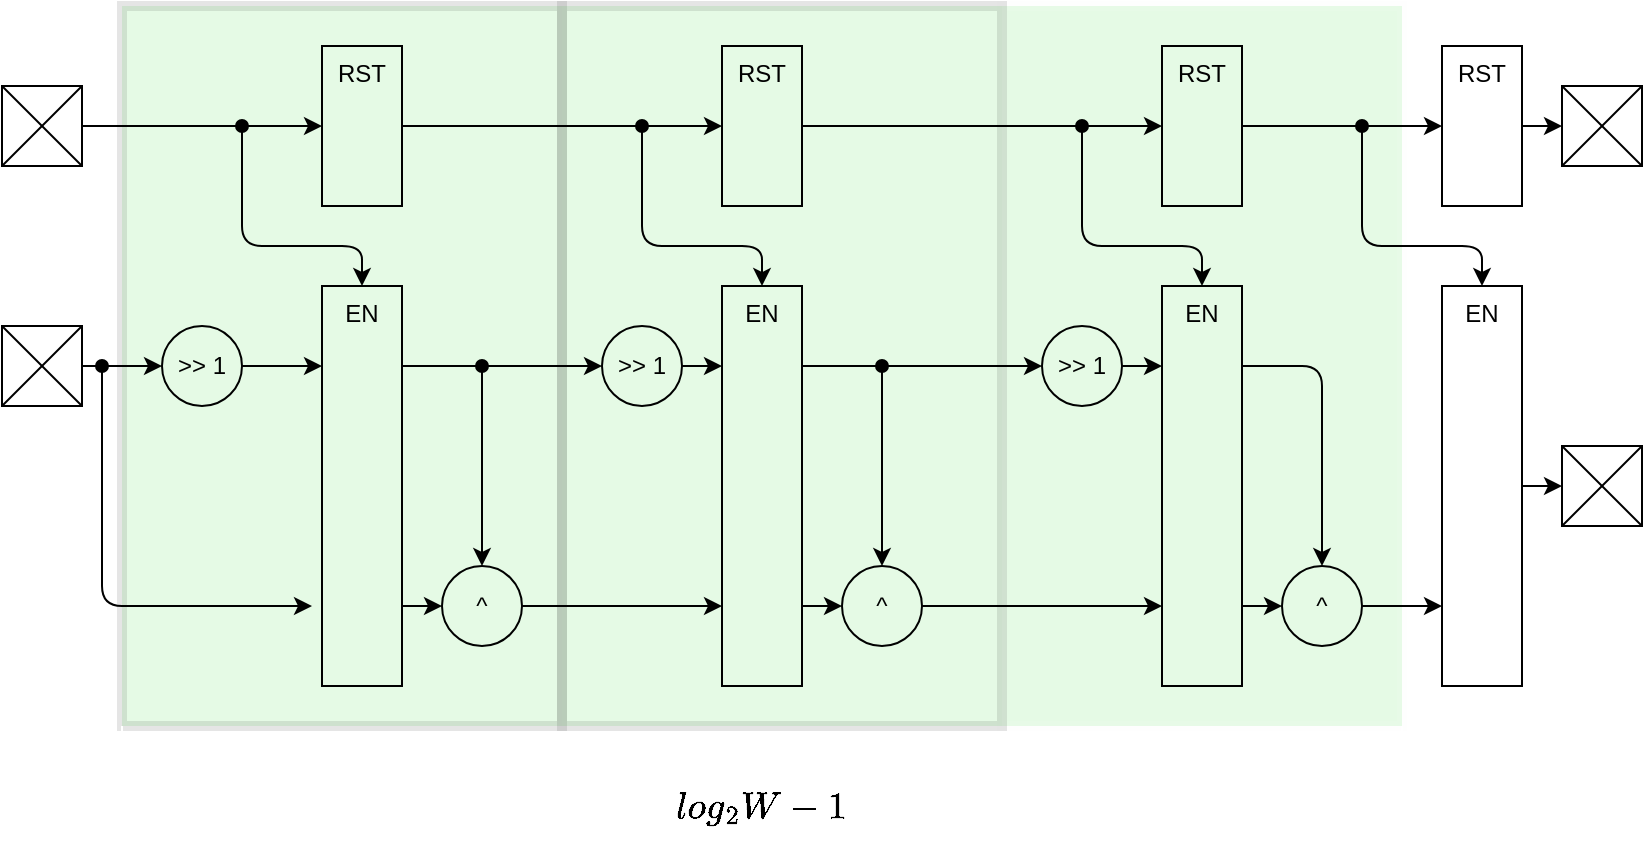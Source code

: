 <mxfile>
    <diagram id="4i5FrUjJHPsOPsDg4fuU" name="Page-1">
        <mxGraphModel dx="614" dy="244" grid="1" gridSize="10" guides="1" tooltips="1" connect="1" arrows="1" fold="1" page="1" pageScale="1" pageWidth="850" pageHeight="1100" math="1" shadow="0">
            <root>
                <mxCell id="0"/>
                <mxCell id="1" parent="0"/>
                <mxCell id="155" value="" style="rounded=0;whiteSpace=wrap;html=1;strokeColor=#F0F0F0;fontSize=12;fillColor=#00CC00;opacity=10;strokeWidth=5;" parent="1" vertex="1">
                    <mxGeometry x="520" y="220" width="200" height="360" as="geometry"/>
                </mxCell>
                <mxCell id="153" value="" style="rounded=0;whiteSpace=wrap;html=1;strokeColor=default;fontSize=12;fillColor=#00CC00;opacity=10;strokeWidth=5;" parent="1" vertex="1">
                    <mxGeometry x="80" y="220" width="220" height="360" as="geometry"/>
                </mxCell>
                <mxCell id="154" value="" style="rounded=0;whiteSpace=wrap;html=1;strokeColor=default;fontSize=12;fillColor=#00CC00;opacity=10;strokeWidth=5;" parent="1" vertex="1">
                    <mxGeometry x="300" y="220" width="220" height="360" as="geometry"/>
                </mxCell>
                <mxCell id="5" style="edgeStyle=none;html=1;exitX=1;exitY=0.5;exitDx=0;exitDy=0;entryX=0;entryY=0.2;entryDx=0;entryDy=0;entryPerimeter=0;" parent="1" source="3" target="4" edge="1">
                    <mxGeometry relative="1" as="geometry"/>
                </mxCell>
                <mxCell id="3" value="&amp;gt;&amp;gt; 1" style="ellipse;whiteSpace=wrap;html=1;aspect=fixed;fillColor=none;" parent="1" vertex="1">
                    <mxGeometry x="100" y="380" width="40" height="40" as="geometry"/>
                </mxCell>
                <mxCell id="21" style="edgeStyle=none;html=1;exitX=1;exitY=0.2;exitDx=0;exitDy=0;entryX=0;entryY=0.5;entryDx=0;entryDy=0;exitPerimeter=0;" parent="1" source="4" target="32" edge="1">
                    <mxGeometry relative="1" as="geometry">
                        <mxPoint x="335" y="400" as="targetPoint"/>
                    </mxGeometry>
                </mxCell>
                <mxCell id="23" style="edgeStyle=orthogonalEdgeStyle;html=1;entryX=0.5;entryY=0;entryDx=0;entryDy=0;startArrow=oval;startFill=1;" parent="1" target="22" edge="1">
                    <mxGeometry relative="1" as="geometry">
                        <mxPoint x="260" y="400" as="sourcePoint"/>
                        <Array as="points">
                            <mxPoint x="260" y="450"/>
                            <mxPoint x="260" y="450"/>
                        </Array>
                    </mxGeometry>
                </mxCell>
                <mxCell id="4" value="EN" style="rounded=0;whiteSpace=wrap;html=1;fillColor=none;verticalAlign=top;points=[[0,0,0,0,0],[0,0.2,0,0,0],[0,0.25,0,0,0],[0,0.5,0,0,0],[0,0.75,0,0,0],[0,0.8,0,0,0],[0,1,0,0,0],[0.25,0,0,0,0],[0.25,1,0,0,0],[0.5,0,0,0,0],[0.5,1,0,0,0],[0.75,0,0,0,0],[0.75,1,0,0,0],[1,0,0,0,0],[1,0.2,0,0,0],[1,0.25,0,0,0],[1,0.5,0,0,0],[1,0.75,0,0,0],[1,0.8,0,0,0],[1,1,0,0,0]];" parent="1" vertex="1">
                    <mxGeometry x="180" y="360" width="40" height="200" as="geometry"/>
                </mxCell>
                <mxCell id="24" style="edgeStyle=none;html=1;exitX=1;exitY=0.8;exitDx=0;exitDy=0;entryX=0;entryY=0.5;entryDx=0;entryDy=0;exitPerimeter=0;" parent="1" source="4" target="22" edge="1">
                    <mxGeometry relative="1" as="geometry">
                        <mxPoint x="215" y="520" as="sourcePoint"/>
                    </mxGeometry>
                </mxCell>
                <mxCell id="10" value="" style="group" parent="1" vertex="1" connectable="0">
                    <mxGeometry x="20" y="380" width="40" height="40" as="geometry"/>
                </mxCell>
                <mxCell id="7" value="" style="rounded=0;whiteSpace=wrap;html=1;fillColor=none;" parent="10" vertex="1">
                    <mxGeometry width="40" height="40" as="geometry"/>
                </mxCell>
                <mxCell id="8" value="" style="endArrow=none;html=1;exitX=0;exitY=1;exitDx=0;exitDy=0;entryX=1;entryY=0;entryDx=0;entryDy=0;" parent="10" source="7" target="7" edge="1">
                    <mxGeometry width="50" height="50" relative="1" as="geometry">
                        <mxPoint x="20" y="-80" as="sourcePoint"/>
                        <mxPoint x="70" y="-130" as="targetPoint"/>
                    </mxGeometry>
                </mxCell>
                <mxCell id="9" value="" style="endArrow=none;html=1;exitX=0;exitY=0;exitDx=0;exitDy=0;entryX=1;entryY=1;entryDx=0;entryDy=0;" parent="10" source="7" target="7" edge="1">
                    <mxGeometry width="50" height="50" relative="1" as="geometry">
                        <mxPoint x="20" y="-80" as="sourcePoint"/>
                        <mxPoint x="70" y="-130" as="targetPoint"/>
                    </mxGeometry>
                </mxCell>
                <mxCell id="11" style="edgeStyle=none;html=1;exitX=1;exitY=0.5;exitDx=0;exitDy=0;entryX=0;entryY=0.5;entryDx=0;entryDy=0;" parent="1" source="7" target="3" edge="1">
                    <mxGeometry relative="1" as="geometry"/>
                </mxCell>
                <mxCell id="16" style="edgeStyle=orthogonalEdgeStyle;html=1;startArrow=oval;startFill=1;" parent="1" edge="1">
                    <mxGeometry relative="1" as="geometry">
                        <mxPoint x="70" y="400" as="sourcePoint"/>
                        <mxPoint x="175" y="520" as="targetPoint"/>
                        <Array as="points">
                            <mxPoint x="70" y="520"/>
                        </Array>
                    </mxGeometry>
                </mxCell>
                <mxCell id="29" style="edgeStyle=none;html=1;exitX=1;exitY=0.5;exitDx=0;exitDy=0;entryX=0;entryY=0.8;entryDx=0;entryDy=0;entryPerimeter=0;" parent="1" source="22" target="128" edge="1">
                    <mxGeometry relative="1" as="geometry">
                        <mxPoint x="415" y="520" as="targetPoint"/>
                    </mxGeometry>
                </mxCell>
                <mxCell id="22" value="^" style="ellipse;whiteSpace=wrap;html=1;aspect=fixed;fillColor=none;" parent="1" vertex="1">
                    <mxGeometry x="240" y="500" width="40" height="40" as="geometry"/>
                </mxCell>
                <mxCell id="31" style="edgeStyle=none;html=1;exitX=1;exitY=0.5;exitDx=0;exitDy=0;entryX=0;entryY=0.2;entryDx=0;entryDy=0;entryPerimeter=0;" parent="1" source="32" target="128" edge="1">
                    <mxGeometry relative="1" as="geometry">
                        <mxPoint x="415" y="400" as="targetPoint"/>
                    </mxGeometry>
                </mxCell>
                <mxCell id="32" value="&amp;gt;&amp;gt; 1" style="ellipse;whiteSpace=wrap;html=1;aspect=fixed;fillColor=none;" parent="1" vertex="1">
                    <mxGeometry x="320" y="380" width="40" height="40" as="geometry"/>
                </mxCell>
                <mxCell id="33" style="edgeStyle=none;html=1;exitX=1;exitY=0.2;exitDx=0;exitDy=0;entryX=0;entryY=0.5;entryDx=0;entryDy=0;exitPerimeter=0;" parent="1" source="128" target="59" edge="1">
                    <mxGeometry relative="1" as="geometry">
                        <mxPoint x="455" y="400" as="sourcePoint"/>
                        <mxPoint x="655" y="400" as="targetPoint"/>
                    </mxGeometry>
                </mxCell>
                <mxCell id="34" style="edgeStyle=orthogonalEdgeStyle;html=1;entryX=0.5;entryY=0;entryDx=0;entryDy=0;startArrow=oval;startFill=1;" parent="1" target="53" edge="1">
                    <mxGeometry relative="1" as="geometry">
                        <mxPoint x="460" y="400" as="sourcePoint"/>
                        <Array as="points">
                            <mxPoint x="460" y="400"/>
                        </Array>
                    </mxGeometry>
                </mxCell>
                <mxCell id="36" style="edgeStyle=none;html=1;exitX=1;exitY=0.8;exitDx=0;exitDy=0;entryX=0;entryY=0.5;entryDx=0;entryDy=0;exitPerimeter=0;" parent="1" source="128" target="53" edge="1">
                    <mxGeometry relative="1" as="geometry">
                        <mxPoint x="455" y="520" as="sourcePoint"/>
                    </mxGeometry>
                </mxCell>
                <mxCell id="52" style="edgeStyle=none;html=1;exitX=1;exitY=0.5;exitDx=0;exitDy=0;entryX=0;entryY=0.8;entryDx=0;entryDy=0;entryPerimeter=0;" parent="1" source="53" target="129" edge="1">
                    <mxGeometry relative="1" as="geometry">
                        <mxPoint x="655" y="520" as="targetPoint"/>
                    </mxGeometry>
                </mxCell>
                <mxCell id="53" value="^" style="ellipse;whiteSpace=wrap;html=1;aspect=fixed;fillColor=none;" parent="1" vertex="1">
                    <mxGeometry x="440" y="500" width="40" height="40" as="geometry"/>
                </mxCell>
                <mxCell id="58" style="edgeStyle=none;html=1;exitX=1;exitY=0.5;exitDx=0;exitDy=0;entryX=0;entryY=0.2;entryDx=0;entryDy=0;entryPerimeter=0;" parent="1" source="59" target="129" edge="1">
                    <mxGeometry relative="1" as="geometry">
                        <mxPoint x="675" y="400" as="sourcePoint"/>
                        <mxPoint x="835" y="400" as="targetPoint"/>
                    </mxGeometry>
                </mxCell>
                <mxCell id="59" value="&amp;gt;&amp;gt; 1" style="ellipse;whiteSpace=wrap;html=1;aspect=fixed;fillColor=none;" parent="1" vertex="1">
                    <mxGeometry x="540" y="380" width="40" height="40" as="geometry"/>
                </mxCell>
                <mxCell id="61" style="edgeStyle=orthogonalEdgeStyle;html=1;entryX=0.5;entryY=0;entryDx=0;entryDy=0;startArrow=none;startFill=0;rounded=1;exitX=1;exitY=0.2;exitDx=0;exitDy=0;exitPerimeter=0;" parent="1" source="129" target="80" edge="1">
                    <mxGeometry relative="1" as="geometry">
                        <mxPoint x="675" y="400" as="sourcePoint"/>
                        <Array as="points">
                            <mxPoint x="680" y="400"/>
                        </Array>
                    </mxGeometry>
                </mxCell>
                <mxCell id="63" style="edgeStyle=none;html=1;exitX=1;exitY=0.8;exitDx=0;exitDy=0;entryX=0;entryY=0.5;entryDx=0;entryDy=0;exitPerimeter=0;" parent="1" source="129" target="80" edge="1">
                    <mxGeometry relative="1" as="geometry">
                        <mxPoint x="875" y="520" as="sourcePoint"/>
                    </mxGeometry>
                </mxCell>
                <mxCell id="116" style="edgeStyle=orthogonalEdgeStyle;rounded=1;html=1;exitX=1;exitY=0.5;exitDx=0;exitDy=0;entryX=0;entryY=0.8;entryDx=0;entryDy=0;fontSize=12;startArrow=none;startFill=0;entryPerimeter=0;" parent="1" source="80" target="148" edge="1">
                    <mxGeometry relative="1" as="geometry">
                        <mxPoint x="835" y="460" as="targetPoint"/>
                        <Array as="points"/>
                    </mxGeometry>
                </mxCell>
                <mxCell id="80" value="^" style="ellipse;whiteSpace=wrap;html=1;aspect=fixed;fillColor=none;" parent="1" vertex="1">
                    <mxGeometry x="660" y="500" width="40" height="40" as="geometry"/>
                </mxCell>
                <mxCell id="117" style="edgeStyle=orthogonalEdgeStyle;rounded=1;html=1;exitX=1;exitY=0.5;exitDx=0;exitDy=0;entryX=0;entryY=0.5;entryDx=0;entryDy=0;fontSize=12;startArrow=none;startFill=0;exitPerimeter=0;" parent="1" source="148" target="157" edge="1">
                    <mxGeometry relative="1" as="geometry">
                        <mxPoint x="875" y="460" as="sourcePoint"/>
                        <mxPoint x="895" y="460.0" as="targetPoint"/>
                    </mxGeometry>
                </mxCell>
                <mxCell id="131" style="edgeStyle=orthogonalEdgeStyle;rounded=1;html=1;exitX=1;exitY=0.5;exitDx=0;exitDy=0;entryX=0;entryY=0.5;entryDx=0;entryDy=0;fontSize=12;startArrow=none;startFill=0;" parent="1" source="118" target="130" edge="1">
                    <mxGeometry relative="1" as="geometry"/>
                </mxCell>
                <mxCell id="118" value="RST" style="rounded=0;whiteSpace=wrap;html=1;fillColor=none;verticalAlign=top;" parent="1" vertex="1">
                    <mxGeometry x="180" y="240" width="40" height="80" as="geometry"/>
                </mxCell>
                <mxCell id="119" value="" style="group" parent="1" vertex="1" connectable="0">
                    <mxGeometry x="20" y="260" width="40" height="40" as="geometry"/>
                </mxCell>
                <mxCell id="120" value="" style="rounded=0;whiteSpace=wrap;html=1;fillColor=none;" parent="119" vertex="1">
                    <mxGeometry width="40" height="40" as="geometry"/>
                </mxCell>
                <mxCell id="121" value="" style="endArrow=none;html=1;exitX=0;exitY=1;exitDx=0;exitDy=0;entryX=1;entryY=0;entryDx=0;entryDy=0;" parent="119" source="120" target="120" edge="1">
                    <mxGeometry width="50" height="50" relative="1" as="geometry">
                        <mxPoint x="20" y="-80" as="sourcePoint"/>
                        <mxPoint x="70" y="-130" as="targetPoint"/>
                    </mxGeometry>
                </mxCell>
                <mxCell id="122" value="" style="endArrow=none;html=1;exitX=0;exitY=0;exitDx=0;exitDy=0;entryX=1;entryY=1;entryDx=0;entryDy=0;" parent="119" source="120" target="120" edge="1">
                    <mxGeometry width="50" height="50" relative="1" as="geometry">
                        <mxPoint x="20" y="-80" as="sourcePoint"/>
                        <mxPoint x="70" y="-130" as="targetPoint"/>
                    </mxGeometry>
                </mxCell>
                <mxCell id="123" style="edgeStyle=orthogonalEdgeStyle;rounded=1;html=1;exitX=1;exitY=0.5;exitDx=0;exitDy=0;entryX=0;entryY=0.5;entryDx=0;entryDy=0;fontSize=12;startArrow=none;startFill=0;" parent="1" source="120" target="118" edge="1">
                    <mxGeometry relative="1" as="geometry"/>
                </mxCell>
                <mxCell id="127" style="edgeStyle=orthogonalEdgeStyle;rounded=1;html=1;entryX=0.5;entryY=0;entryDx=0;entryDy=0;fontSize=12;startArrow=oval;startFill=1;" parent="1" target="4" edge="1">
                    <mxGeometry relative="1" as="geometry">
                        <mxPoint x="140" y="280" as="sourcePoint"/>
                        <Array as="points">
                            <mxPoint x="140" y="340"/>
                            <mxPoint x="200" y="340"/>
                        </Array>
                    </mxGeometry>
                </mxCell>
                <mxCell id="128" value="EN" style="rounded=0;whiteSpace=wrap;html=1;fillColor=none;verticalAlign=top;points=[[0,0,0,0,0],[0,0.2,0,0,0],[0,0.25,0,0,0],[0,0.5,0,0,0],[0,0.75,0,0,0],[0,0.8,0,0,0],[0,1,0,0,0],[0.25,0,0,0,0],[0.25,1,0,0,0],[0.5,0,0,0,0],[0.5,1,0,0,0],[0.75,0,0,0,0],[0.75,1,0,0,0],[1,0,0,0,0],[1,0.2,0,0,0],[1,0.25,0,0,0],[1,0.5,0,0,0],[1,0.75,0,0,0],[1,0.8,0,0,0],[1,1,0,0,0]];" parent="1" vertex="1">
                    <mxGeometry x="380" y="360" width="40" height="200" as="geometry"/>
                </mxCell>
                <mxCell id="129" value="EN" style="rounded=0;whiteSpace=wrap;html=1;fillColor=none;verticalAlign=top;points=[[0,0,0,0,0],[0,0.2,0,0,0],[0,0.25,0,0,0],[0,0.5,0,0,0],[0,0.75,0,0,0],[0,0.8,0,0,0],[0,1,0,0,0],[0.25,0,0,0,0],[0.25,1,0,0,0],[0.5,0,0,0,0],[0.5,1,0,0,0],[0.75,0,0,0,0],[0.75,1,0,0,0],[1,0,0,0,0],[1,0.2,0,0,0],[1,0.25,0,0,0],[1,0.5,0,0,0],[1,0.75,0,0,0],[1,0.8,0,0,0],[1,1,0,0,0]];" parent="1" vertex="1">
                    <mxGeometry x="600" y="360" width="40" height="200" as="geometry"/>
                </mxCell>
                <mxCell id="133" style="edgeStyle=orthogonalEdgeStyle;rounded=1;html=1;exitX=1;exitY=0.5;exitDx=0;exitDy=0;entryX=0;entryY=0.5;entryDx=0;entryDy=0;fontSize=12;startArrow=none;startFill=0;" parent="1" source="130" target="132" edge="1">
                    <mxGeometry relative="1" as="geometry"/>
                </mxCell>
                <mxCell id="130" value="RST" style="rounded=0;whiteSpace=wrap;html=1;fillColor=none;verticalAlign=top;" parent="1" vertex="1">
                    <mxGeometry x="380" y="240" width="40" height="80" as="geometry"/>
                </mxCell>
                <mxCell id="134" style="edgeStyle=orthogonalEdgeStyle;rounded=1;html=1;exitX=1;exitY=0.5;exitDx=0;exitDy=0;fontSize=12;startArrow=none;startFill=0;entryX=0;entryY=0.5;entryDx=0;entryDy=0;" parent="1" source="132" target="139" edge="1">
                    <mxGeometry relative="1" as="geometry">
                        <mxPoint x="1075" y="279.957" as="targetPoint"/>
                    </mxGeometry>
                </mxCell>
                <mxCell id="132" value="RST" style="rounded=0;whiteSpace=wrap;html=1;fillColor=none;verticalAlign=top;" parent="1" vertex="1">
                    <mxGeometry x="600" y="240" width="40" height="80" as="geometry"/>
                </mxCell>
                <mxCell id="140" style="edgeStyle=orthogonalEdgeStyle;rounded=1;html=1;exitX=1;exitY=0.5;exitDx=0;exitDy=0;entryX=0;entryY=0.5;entryDx=0;entryDy=0;fontSize=12;startArrow=none;startFill=0;" parent="1" source="139" target="161" edge="1">
                    <mxGeometry relative="1" as="geometry">
                        <mxPoint x="895" y="280" as="targetPoint"/>
                    </mxGeometry>
                </mxCell>
                <mxCell id="139" value="RST" style="rounded=0;whiteSpace=wrap;html=1;fillColor=none;verticalAlign=top;" parent="1" vertex="1">
                    <mxGeometry x="740" y="240" width="40" height="80" as="geometry"/>
                </mxCell>
                <mxCell id="141" style="edgeStyle=orthogonalEdgeStyle;rounded=1;html=1;entryX=0.5;entryY=0;entryDx=0;entryDy=0;fontSize=12;startArrow=oval;startFill=1;entryPerimeter=0;" parent="1" target="128" edge="1">
                    <mxGeometry relative="1" as="geometry">
                        <mxPoint x="340" y="280" as="sourcePoint"/>
                        <mxPoint x="395" y="360" as="targetPoint"/>
                        <Array as="points">
                            <mxPoint x="340" y="340"/>
                            <mxPoint x="400" y="340"/>
                        </Array>
                    </mxGeometry>
                </mxCell>
                <mxCell id="142" style="edgeStyle=orthogonalEdgeStyle;rounded=1;html=1;fontSize=12;startArrow=oval;startFill=1;entryX=0.5;entryY=0;entryDx=0;entryDy=0;entryPerimeter=0;" parent="1" target="129" edge="1">
                    <mxGeometry relative="1" as="geometry">
                        <mxPoint x="560" y="280" as="sourcePoint"/>
                        <mxPoint x="855" y="360" as="targetPoint"/>
                        <Array as="points">
                            <mxPoint x="560" y="340"/>
                            <mxPoint x="620" y="340"/>
                        </Array>
                    </mxGeometry>
                </mxCell>
                <mxCell id="143" style="edgeStyle=orthogonalEdgeStyle;rounded=1;html=1;fontSize=12;startArrow=oval;startFill=1;entryX=0.5;entryY=0;entryDx=0;entryDy=0;entryPerimeter=0;" parent="1" target="148" edge="1">
                    <mxGeometry relative="1" as="geometry">
                        <mxPoint x="700" y="280" as="sourcePoint"/>
                        <mxPoint x="855" y="360" as="targetPoint"/>
                        <Array as="points">
                            <mxPoint x="700" y="340"/>
                            <mxPoint x="760" y="340"/>
                        </Array>
                    </mxGeometry>
                </mxCell>
                <mxCell id="148" value="EN" style="rounded=0;whiteSpace=wrap;html=1;fillColor=none;verticalAlign=top;points=[[0,0,0,0,0],[0,0.2,0,0,0],[0,0.25,0,0,0],[0,0.5,0,0,0],[0,0.75,0,0,0],[0,0.8,0,0,0],[0,1,0,0,0],[0.25,0,0,0,0],[0.25,1,0,0,0],[0.5,0,0,0,0],[0.5,1,0,0,0],[0.75,0,0,0,0],[0.75,1,0,0,0],[1,0,0,0,0],[1,0.2,0,0,0],[1,0.25,0,0,0],[1,0.5,0,0,0],[1,0.75,0,0,0],[1,0.8,0,0,0],[1,1,0,0,0]];" parent="1" vertex="1">
                    <mxGeometry x="740" y="360" width="40" height="200" as="geometry"/>
                </mxCell>
                <mxCell id="156" value="" style="group" parent="1" vertex="1" connectable="0">
                    <mxGeometry x="800" y="440" width="40" height="40" as="geometry"/>
                </mxCell>
                <mxCell id="157" value="" style="rounded=0;whiteSpace=wrap;html=1;fillColor=none;" parent="156" vertex="1">
                    <mxGeometry width="40" height="40" as="geometry"/>
                </mxCell>
                <mxCell id="158" value="" style="endArrow=none;html=1;exitX=0;exitY=1;exitDx=0;exitDy=0;entryX=1;entryY=0;entryDx=0;entryDy=0;" parent="156" source="157" target="157" edge="1">
                    <mxGeometry width="50" height="50" relative="1" as="geometry">
                        <mxPoint x="20" y="-80" as="sourcePoint"/>
                        <mxPoint x="70" y="-130" as="targetPoint"/>
                    </mxGeometry>
                </mxCell>
                <mxCell id="159" value="" style="endArrow=none;html=1;exitX=0;exitY=0;exitDx=0;exitDy=0;entryX=1;entryY=1;entryDx=0;entryDy=0;" parent="156" source="157" target="157" edge="1">
                    <mxGeometry width="50" height="50" relative="1" as="geometry">
                        <mxPoint x="20" y="-80" as="sourcePoint"/>
                        <mxPoint x="70" y="-130" as="targetPoint"/>
                    </mxGeometry>
                </mxCell>
                <mxCell id="160" value="" style="group" parent="1" vertex="1" connectable="0">
                    <mxGeometry x="800" y="260" width="40" height="40" as="geometry"/>
                </mxCell>
                <mxCell id="161" value="" style="rounded=0;whiteSpace=wrap;html=1;fillColor=none;" parent="160" vertex="1">
                    <mxGeometry width="40" height="40" as="geometry"/>
                </mxCell>
                <mxCell id="162" value="" style="endArrow=none;html=1;exitX=0;exitY=1;exitDx=0;exitDy=0;entryX=1;entryY=0;entryDx=0;entryDy=0;" parent="160" source="161" target="161" edge="1">
                    <mxGeometry width="50" height="50" relative="1" as="geometry">
                        <mxPoint x="20" y="-80" as="sourcePoint"/>
                        <mxPoint x="70" y="-130" as="targetPoint"/>
                    </mxGeometry>
                </mxCell>
                <mxCell id="163" value="" style="endArrow=none;html=1;exitX=0;exitY=0;exitDx=0;exitDy=0;entryX=1;entryY=1;entryDx=0;entryDy=0;" parent="160" source="161" target="161" edge="1">
                    <mxGeometry width="50" height="50" relative="1" as="geometry">
                        <mxPoint x="20" y="-80" as="sourcePoint"/>
                        <mxPoint x="70" y="-130" as="targetPoint"/>
                    </mxGeometry>
                </mxCell>
                <mxCell id="167" value="" style="shape=curlyBracket;whiteSpace=wrap;html=1;rounded=1;labelPosition=left;verticalLabelPosition=middle;align=right;verticalAlign=middle;strokeColor=#FFFFFF;strokeWidth=1;fontSize=12;fillColor=none;rotation=-90;horizontal=1;" parent="1" vertex="1">
                    <mxGeometry x="390" y="270" width="20" height="640" as="geometry"/>
                </mxCell>
                <mxCell id="170" value="$$log_2W-1$$" style="text;html=1;strokeColor=none;fillColor=none;align=center;verticalAlign=middle;whiteSpace=wrap;rounded=0;strokeWidth=1;fontSize=16;" parent="1" vertex="1">
                    <mxGeometry x="340" y="600" width="120" height="40" as="geometry"/>
                </mxCell>
            </root>
        </mxGraphModel>
    </diagram>
    <diagram id="nA6ttAPm98CYzMxTakG6" name="Page-2">
        <mxGraphModel dx="1726" dy="846" grid="1" gridSize="10" guides="1" tooltips="1" connect="1" arrows="1" fold="1" page="1" pageScale="1" pageWidth="850" pageHeight="1100" math="0" shadow="0">
            <root>
                <mxCell id="0"/>
                <mxCell id="1" parent="0"/>
                <mxCell id="nsn7DAI0XB7SfWj3bmP9-3" style="edgeStyle=none;html=1;exitX=1;exitY=0.5;exitDx=0;exitDy=0;entryX=0;entryY=0.5;entryDx=0;entryDy=0;" parent="1" source="nsn7DAI0XB7SfWj3bmP9-1" target="nsn7DAI0XB7SfWj3bmP9-2" edge="1">
                    <mxGeometry relative="1" as="geometry"/>
                </mxCell>
                <mxCell id="nsn7DAI0XB7SfWj3bmP9-1" value="Driver" style="rounded=1;whiteSpace=wrap;html=1;fillColor=none;" parent="1" vertex="1">
                    <mxGeometry x="80" y="320" width="80" height="40" as="geometry"/>
                </mxCell>
                <mxCell id="nsn7DAI0XB7SfWj3bmP9-5" style="edgeStyle=none;html=1;exitX=1;exitY=0.5;exitDx=0;exitDy=0;entryX=0;entryY=0.5;entryDx=0;entryDy=0;" parent="1" source="nsn7DAI0XB7SfWj3bmP9-2" target="nsn7DAI0XB7SfWj3bmP9-4" edge="1">
                    <mxGeometry relative="1" as="geometry"/>
                </mxCell>
                <mxCell id="nsn7DAI0XB7SfWj3bmP9-2" value="DUT" style="rounded=1;whiteSpace=wrap;html=1;fillColor=none;" parent="1" vertex="1">
                    <mxGeometry x="200" y="320" width="80" height="40" as="geometry"/>
                </mxCell>
                <mxCell id="nsn7DAI0XB7SfWj3bmP9-11" style="edgeStyle=orthogonalEdgeStyle;html=1;exitX=1;exitY=0.5;exitDx=0;exitDy=0;entryX=0.5;entryY=1;entryDx=0;entryDy=0;" parent="1" source="nsn7DAI0XB7SfWj3bmP9-4" target="nsn7DAI0XB7SfWj3bmP9-10" edge="1">
                    <mxGeometry relative="1" as="geometry"/>
                </mxCell>
                <mxCell id="nsn7DAI0XB7SfWj3bmP9-4" value="Monitor" style="rounded=1;whiteSpace=wrap;html=1;fillColor=none;" parent="1" vertex="1">
                    <mxGeometry x="320" y="320" width="80" height="40" as="geometry"/>
                </mxCell>
                <mxCell id="nsn7DAI0XB7SfWj3bmP9-8" style="edgeStyle=none;html=1;exitX=0;exitY=0.5;exitDx=0;exitDy=0;entryX=1;entryY=0.5;entryDx=0;entryDy=0;" parent="1" source="nsn7DAI0XB7SfWj3bmP9-6" target="nsn7DAI0XB7SfWj3bmP9-7" edge="1">
                    <mxGeometry relative="1" as="geometry"/>
                </mxCell>
                <mxCell id="nsn7DAI0XB7SfWj3bmP9-6" value="T0&lt;br&gt;T1&lt;br&gt;T2&lt;br&gt;T3&lt;br&gt;...&lt;br&gt;Tn" style="rounded=1;whiteSpace=wrap;html=1;fillColor=none;" parent="1" vertex="1">
                    <mxGeometry x="200" y="160" width="80" height="120" as="geometry"/>
                </mxCell>
                <mxCell id="nsn7DAI0XB7SfWj3bmP9-9" style="edgeStyle=orthogonalEdgeStyle;html=1;exitX=0.5;exitY=1;exitDx=0;exitDy=0;entryX=0;entryY=0.5;entryDx=0;entryDy=0;" parent="1" source="nsn7DAI0XB7SfWj3bmP9-7" target="nsn7DAI0XB7SfWj3bmP9-1" edge="1">
                    <mxGeometry relative="1" as="geometry"/>
                </mxCell>
                <mxCell id="nsn7DAI0XB7SfWj3bmP9-7" value="T2&lt;br&gt;T1&lt;br&gt;T0" style="rounded=1;whiteSpace=wrap;html=1;fillColor=none;" parent="1" vertex="1">
                    <mxGeometry x="40" y="180" width="40" height="80" as="geometry"/>
                </mxCell>
                <mxCell id="nsn7DAI0XB7SfWj3bmP9-10" value="T0&lt;br&gt;T1&lt;br&gt;T2" style="rounded=1;whiteSpace=wrap;html=1;fillColor=none;" parent="1" vertex="1">
                    <mxGeometry x="400" y="180" width="40" height="80" as="geometry"/>
                </mxCell>
            </root>
        </mxGraphModel>
    </diagram>
</mxfile>